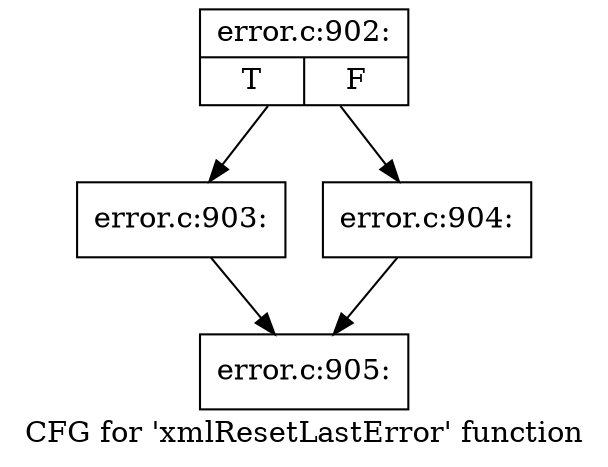 digraph "CFG for 'xmlResetLastError' function" {
	label="CFG for 'xmlResetLastError' function";

	Node0x460b1d0 [shape=record,label="{error.c:902:|{<s0>T|<s1>F}}"];
	Node0x460b1d0 -> Node0x460f7a0;
	Node0x460b1d0 -> Node0x460f7f0;
	Node0x460f7a0 [shape=record,label="{error.c:903:}"];
	Node0x460f7a0 -> Node0x460b340;
	Node0x460f7f0 [shape=record,label="{error.c:904:}"];
	Node0x460f7f0 -> Node0x460b340;
	Node0x460b340 [shape=record,label="{error.c:905:}"];
}
